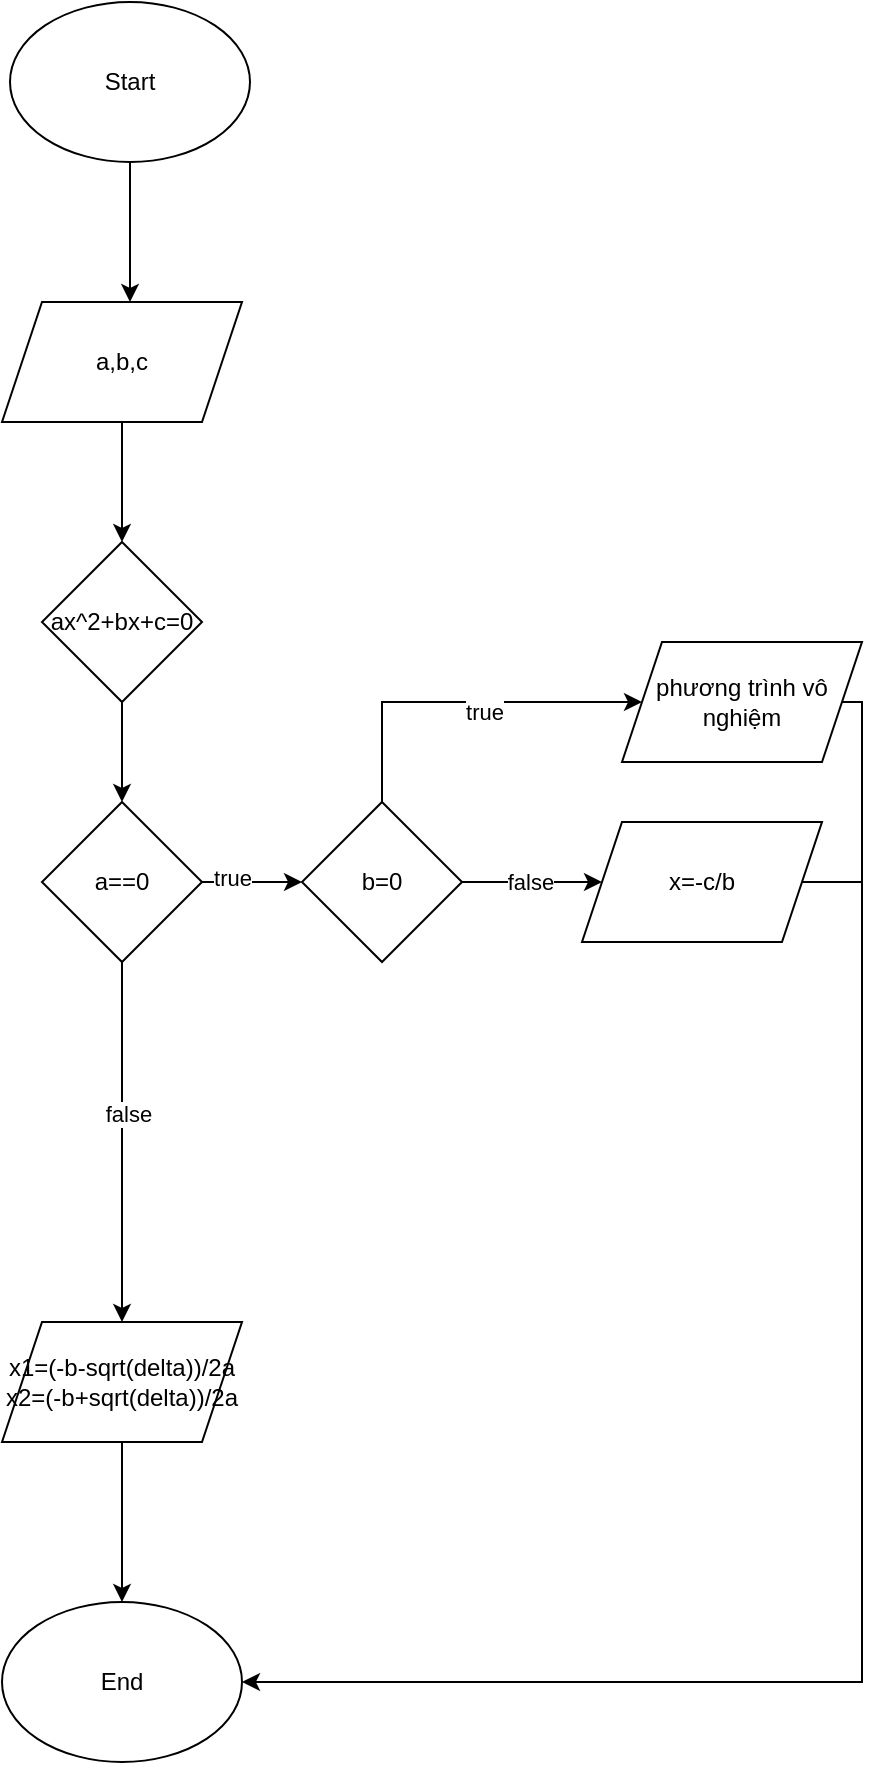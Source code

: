 <mxfile version="22.1.0" type="device">
  <diagram name="Trang-1" id="nvzPpLHqT053H6scTAUT">
    <mxGraphModel dx="756" dy="765" grid="1" gridSize="10" guides="1" tooltips="1" connect="1" arrows="1" fold="1" page="1" pageScale="1" pageWidth="827" pageHeight="1169" math="0" shadow="0">
      <root>
        <mxCell id="0" />
        <mxCell id="1" parent="0" />
        <mxCell id="mzOBHy0y4mbyAaTEuUGk-4" style="edgeStyle=orthogonalEdgeStyle;rounded=0;orthogonalLoop=1;jettySize=auto;html=1;exitX=0.5;exitY=1;exitDx=0;exitDy=0;" parent="1" source="mzOBHy0y4mbyAaTEuUGk-1" edge="1">
          <mxGeometry relative="1" as="geometry">
            <mxPoint x="414" y="150" as="targetPoint" />
          </mxGeometry>
        </mxCell>
        <mxCell id="mzOBHy0y4mbyAaTEuUGk-1" value="&lt;font style=&quot;vertical-align: inherit;&quot;&gt;&lt;font style=&quot;vertical-align: inherit;&quot;&gt;Start&lt;/font&gt;&lt;/font&gt;" style="ellipse;whiteSpace=wrap;html=1;" parent="1" vertex="1">
          <mxGeometry x="354" width="120" height="80" as="geometry" />
        </mxCell>
        <mxCell id="mzOBHy0y4mbyAaTEuUGk-6" style="edgeStyle=orthogonalEdgeStyle;rounded=0;orthogonalLoop=1;jettySize=auto;html=1;exitX=0.5;exitY=1;exitDx=0;exitDy=0;entryX=0.5;entryY=0;entryDx=0;entryDy=0;" parent="1" source="mzOBHy0y4mbyAaTEuUGk-3" target="mzOBHy0y4mbyAaTEuUGk-5" edge="1">
          <mxGeometry relative="1" as="geometry" />
        </mxCell>
        <mxCell id="mzOBHy0y4mbyAaTEuUGk-3" value="a,b,c" style="shape=parallelogram;perimeter=parallelogramPerimeter;whiteSpace=wrap;html=1;fixedSize=1;" parent="1" vertex="1">
          <mxGeometry x="350" y="150" width="120" height="60" as="geometry" />
        </mxCell>
        <mxCell id="mzOBHy0y4mbyAaTEuUGk-19" style="edgeStyle=orthogonalEdgeStyle;rounded=0;orthogonalLoop=1;jettySize=auto;html=1;exitX=0.5;exitY=1;exitDx=0;exitDy=0;entryX=0.5;entryY=0;entryDx=0;entryDy=0;" parent="1" source="mzOBHy0y4mbyAaTEuUGk-5" target="mzOBHy0y4mbyAaTEuUGk-9" edge="1">
          <mxGeometry relative="1" as="geometry" />
        </mxCell>
        <mxCell id="mzOBHy0y4mbyAaTEuUGk-5" value="ax^2+bx+c=0" style="rhombus;whiteSpace=wrap;html=1;" parent="1" vertex="1">
          <mxGeometry x="370" y="270" width="80" height="80" as="geometry" />
        </mxCell>
        <mxCell id="mzOBHy0y4mbyAaTEuUGk-22" style="edgeStyle=orthogonalEdgeStyle;rounded=0;orthogonalLoop=1;jettySize=auto;html=1;exitX=0.5;exitY=1;exitDx=0;exitDy=0;entryX=0.5;entryY=0;entryDx=0;entryDy=0;" parent="1" source="mzOBHy0y4mbyAaTEuUGk-9" target="mzOBHy0y4mbyAaTEuUGk-26" edge="1">
          <mxGeometry relative="1" as="geometry">
            <mxPoint x="410" y="530" as="targetPoint" />
          </mxGeometry>
        </mxCell>
        <mxCell id="mzOBHy0y4mbyAaTEuUGk-23" value="false" style="edgeLabel;html=1;align=center;verticalAlign=middle;resizable=0;points=[];" parent="mzOBHy0y4mbyAaTEuUGk-22" vertex="1" connectable="0">
          <mxGeometry x="-0.16" y="3" relative="1" as="geometry">
            <mxPoint as="offset" />
          </mxGeometry>
        </mxCell>
        <mxCell id="mzOBHy0y4mbyAaTEuUGk-36" style="edgeStyle=orthogonalEdgeStyle;rounded=0;orthogonalLoop=1;jettySize=auto;html=1;exitX=1;exitY=0.5;exitDx=0;exitDy=0;" parent="1" source="mzOBHy0y4mbyAaTEuUGk-9" target="mzOBHy0y4mbyAaTEuUGk-35" edge="1">
          <mxGeometry relative="1" as="geometry" />
        </mxCell>
        <mxCell id="mzOBHy0y4mbyAaTEuUGk-38" value="true" style="edgeLabel;html=1;align=center;verticalAlign=middle;resizable=0;points=[];" parent="mzOBHy0y4mbyAaTEuUGk-36" vertex="1" connectable="0">
          <mxGeometry x="-0.4" y="2" relative="1" as="geometry">
            <mxPoint as="offset" />
          </mxGeometry>
        </mxCell>
        <mxCell id="mzOBHy0y4mbyAaTEuUGk-9" value="a==0" style="rhombus;whiteSpace=wrap;html=1;" parent="1" vertex="1">
          <mxGeometry x="370" y="400" width="80" height="80" as="geometry" />
        </mxCell>
        <mxCell id="mzOBHy0y4mbyAaTEuUGk-31" style="edgeStyle=orthogonalEdgeStyle;rounded=0;orthogonalLoop=1;jettySize=auto;html=1;exitX=1;exitY=0.5;exitDx=0;exitDy=0;entryX=1;entryY=0.5;entryDx=0;entryDy=0;" parent="1" source="mzOBHy0y4mbyAaTEuUGk-12" target="mzOBHy0y4mbyAaTEuUGk-30" edge="1">
          <mxGeometry relative="1" as="geometry">
            <Array as="points">
              <mxPoint x="780" y="440" />
              <mxPoint x="780" y="840" />
            </Array>
          </mxGeometry>
        </mxCell>
        <mxCell id="mzOBHy0y4mbyAaTEuUGk-12" value="x=-c/b" style="shape=parallelogram;perimeter=parallelogramPerimeter;whiteSpace=wrap;html=1;fixedSize=1;" parent="1" vertex="1">
          <mxGeometry x="640" y="410" width="120" height="60" as="geometry" />
        </mxCell>
        <mxCell id="mzOBHy0y4mbyAaTEuUGk-29" style="edgeStyle=orthogonalEdgeStyle;rounded=0;orthogonalLoop=1;jettySize=auto;html=1;exitX=0.5;exitY=1;exitDx=0;exitDy=0;" parent="1" source="mzOBHy0y4mbyAaTEuUGk-26" target="mzOBHy0y4mbyAaTEuUGk-30" edge="1">
          <mxGeometry relative="1" as="geometry">
            <mxPoint x="410" y="780" as="targetPoint" />
          </mxGeometry>
        </mxCell>
        <mxCell id="mzOBHy0y4mbyAaTEuUGk-26" value="&lt;font style=&quot;vertical-align: inherit;&quot;&gt;&lt;font style=&quot;vertical-align: inherit;&quot;&gt;x1=(-b-sqrt(delta))/2a &lt;/font&gt;&lt;/font&gt;&lt;br&gt;&lt;font style=&quot;vertical-align: inherit;&quot;&gt;&lt;font style=&quot;vertical-align: inherit;&quot;&gt;x2=(-b+sqrt(delta))/2a&lt;/font&gt;&lt;/font&gt;" style="shape=parallelogram;perimeter=parallelogramPerimeter;whiteSpace=wrap;html=1;fixedSize=1;" parent="1" vertex="1">
          <mxGeometry x="350" y="660" width="120" height="60" as="geometry" />
        </mxCell>
        <mxCell id="mzOBHy0y4mbyAaTEuUGk-30" value="End" style="ellipse;whiteSpace=wrap;html=1;" parent="1" vertex="1">
          <mxGeometry x="350" y="800" width="120" height="80" as="geometry" />
        </mxCell>
        <mxCell id="mzOBHy0y4mbyAaTEuUGk-37" style="edgeStyle=orthogonalEdgeStyle;rounded=0;orthogonalLoop=1;jettySize=auto;html=1;exitX=1;exitY=0.5;exitDx=0;exitDy=0;" parent="1" source="mzOBHy0y4mbyAaTEuUGk-35" target="mzOBHy0y4mbyAaTEuUGk-12" edge="1">
          <mxGeometry relative="1" as="geometry" />
        </mxCell>
        <mxCell id="mzOBHy0y4mbyAaTEuUGk-39" value="false" style="edgeLabel;html=1;align=center;verticalAlign=middle;resizable=0;points=[];" parent="mzOBHy0y4mbyAaTEuUGk-37" vertex="1" connectable="0">
          <mxGeometry x="-0.029" relative="1" as="geometry">
            <mxPoint as="offset" />
          </mxGeometry>
        </mxCell>
        <mxCell id="mzOBHy0y4mbyAaTEuUGk-42" style="edgeStyle=orthogonalEdgeStyle;rounded=0;orthogonalLoop=1;jettySize=auto;html=1;exitX=0.5;exitY=0;exitDx=0;exitDy=0;entryX=0;entryY=0.5;entryDx=0;entryDy=0;" parent="1" source="mzOBHy0y4mbyAaTEuUGk-35" target="mzOBHy0y4mbyAaTEuUGk-40" edge="1">
          <mxGeometry relative="1" as="geometry">
            <Array as="points">
              <mxPoint x="540" y="350" />
            </Array>
          </mxGeometry>
        </mxCell>
        <mxCell id="mzOBHy0y4mbyAaTEuUGk-43" value="true" style="edgeLabel;html=1;align=center;verticalAlign=middle;resizable=0;points=[];" parent="mzOBHy0y4mbyAaTEuUGk-42" vertex="1" connectable="0">
          <mxGeometry x="0.122" y="-5" relative="1" as="geometry">
            <mxPoint as="offset" />
          </mxGeometry>
        </mxCell>
        <mxCell id="mzOBHy0y4mbyAaTEuUGk-35" value="b=0" style="rhombus;whiteSpace=wrap;html=1;" parent="1" vertex="1">
          <mxGeometry x="500" y="400" width="80" height="80" as="geometry" />
        </mxCell>
        <mxCell id="mzOBHy0y4mbyAaTEuUGk-40" value="phương trình vô nghiệm" style="shape=parallelogram;perimeter=parallelogramPerimeter;whiteSpace=wrap;html=1;fixedSize=1;" parent="1" vertex="1">
          <mxGeometry x="660" y="320" width="120" height="60" as="geometry" />
        </mxCell>
        <mxCell id="mzOBHy0y4mbyAaTEuUGk-45" value="" style="endArrow=none;html=1;rounded=0;exitX=1;exitY=0.5;exitDx=0;exitDy=0;" parent="1" source="mzOBHy0y4mbyAaTEuUGk-40" edge="1">
          <mxGeometry width="50" height="50" relative="1" as="geometry">
            <mxPoint x="390" y="380" as="sourcePoint" />
            <mxPoint x="780" y="440" as="targetPoint" />
            <Array as="points">
              <mxPoint x="780" y="350" />
            </Array>
          </mxGeometry>
        </mxCell>
      </root>
    </mxGraphModel>
  </diagram>
</mxfile>
